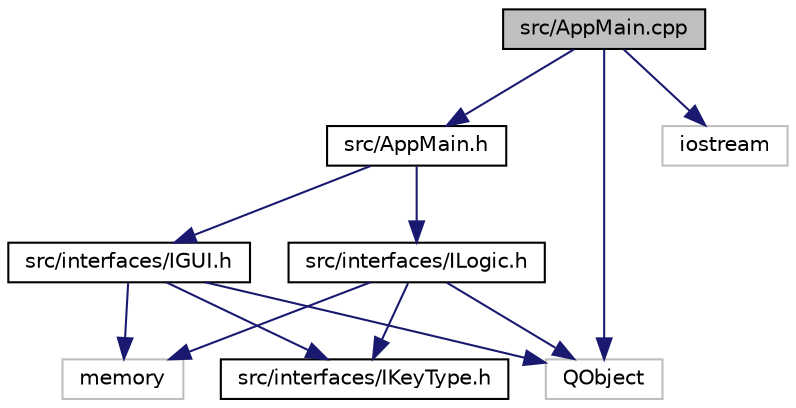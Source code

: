 digraph "src/AppMain.cpp"
{
  edge [fontname="Helvetica",fontsize="10",labelfontname="Helvetica",labelfontsize="10"];
  node [fontname="Helvetica",fontsize="10",shape=record];
  Node1 [label="src/AppMain.cpp",height=0.2,width=0.4,color="black", fillcolor="grey75", style="filled", fontcolor="black"];
  Node1 -> Node2 [color="midnightblue",fontsize="10",style="solid",fontname="Helvetica"];
  Node2 [label="src/AppMain.h",height=0.2,width=0.4,color="black", fillcolor="white", style="filled",URL="$_app_main_8h.html"];
  Node2 -> Node3 [color="midnightblue",fontsize="10",style="solid",fontname="Helvetica"];
  Node3 [label="src/interfaces/IGUI.h",height=0.2,width=0.4,color="black", fillcolor="white", style="filled",URL="$_i_g_u_i_8h.html"];
  Node3 -> Node4 [color="midnightblue",fontsize="10",style="solid",fontname="Helvetica"];
  Node4 [label="src/interfaces/IKeyType.h",height=0.2,width=0.4,color="black", fillcolor="white", style="filled",URL="$_i_key_type_8h.html"];
  Node3 -> Node5 [color="midnightblue",fontsize="10",style="solid",fontname="Helvetica"];
  Node5 [label="QObject",height=0.2,width=0.4,color="grey75", fillcolor="white", style="filled"];
  Node3 -> Node6 [color="midnightblue",fontsize="10",style="solid",fontname="Helvetica"];
  Node6 [label="memory",height=0.2,width=0.4,color="grey75", fillcolor="white", style="filled"];
  Node2 -> Node7 [color="midnightblue",fontsize="10",style="solid",fontname="Helvetica"];
  Node7 [label="src/interfaces/ILogic.h",height=0.2,width=0.4,color="black", fillcolor="white", style="filled",URL="$_i_logic_8h.html"];
  Node7 -> Node4 [color="midnightblue",fontsize="10",style="solid",fontname="Helvetica"];
  Node7 -> Node5 [color="midnightblue",fontsize="10",style="solid",fontname="Helvetica"];
  Node7 -> Node6 [color="midnightblue",fontsize="10",style="solid",fontname="Helvetica"];
  Node1 -> Node5 [color="midnightblue",fontsize="10",style="solid",fontname="Helvetica"];
  Node1 -> Node8 [color="midnightblue",fontsize="10",style="solid",fontname="Helvetica"];
  Node8 [label="iostream",height=0.2,width=0.4,color="grey75", fillcolor="white", style="filled"];
}
